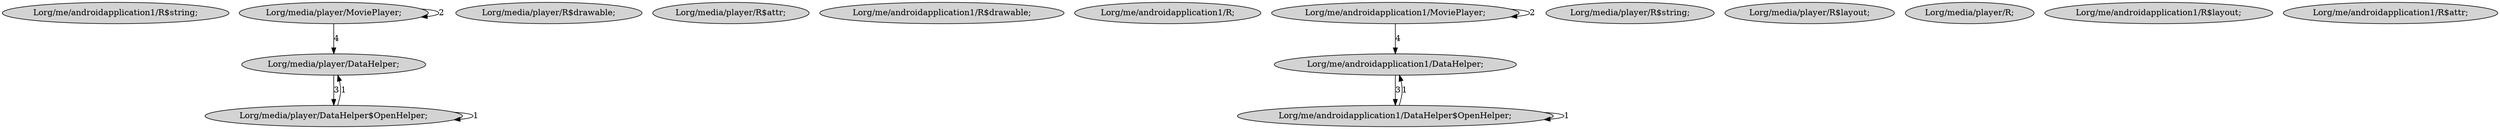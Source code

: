 digraph G {
	edge [style=solid,
		weight=0
	];
	"Lorg/me/androidapplication1/R$string;"	 [style=filled];
	"Lorg/media/player/MoviePlayer;"	 [style=filled];
	"Lorg/media/player/MoviePlayer;" -> "Lorg/media/player/MoviePlayer;"	 [label=2,
		weight=2];
	"Lorg/media/player/DataHelper;"	 [style=filled];
	"Lorg/media/player/MoviePlayer;" -> "Lorg/media/player/DataHelper;"	 [label=4,
		weight=4];
	"Lorg/media/player/R$drawable;"	 [style=filled];
	"Lorg/media/player/R$attr;"	 [style=filled];
	"Lorg/me/androidapplication1/R$drawable;"	 [style=filled];
	"Lorg/me/androidapplication1/R;"	 [style=filled];
	"Lorg/me/androidapplication1/DataHelper;"	 [style=filled];
	"Lorg/me/androidapplication1/DataHelper$OpenHelper;"	 [style=filled];
	"Lorg/me/androidapplication1/DataHelper;" -> "Lorg/me/androidapplication1/DataHelper$OpenHelper;"	 [label=3,
		weight=3];
	"Lorg/media/player/R$string;"	 [style=filled];
	"Lorg/media/player/R$layout;"	 [style=filled];
	"Lorg/media/player/R;"	 [style=filled];
	"Lorg/me/androidapplication1/R$layout;"	 [style=filled];
	"Lorg/media/player/DataHelper$OpenHelper;"	 [style=filled];
	"Lorg/media/player/DataHelper$OpenHelper;" -> "Lorg/media/player/DataHelper$OpenHelper;"	 [label=1,
		weight=1];
	"Lorg/media/player/DataHelper$OpenHelper;" -> "Lorg/media/player/DataHelper;"	 [label=1,
		weight=1];
	"Lorg/media/player/DataHelper;" -> "Lorg/media/player/DataHelper$OpenHelper;"	 [label=3,
		weight=3];
	"Lorg/me/androidapplication1/DataHelper$OpenHelper;" -> "Lorg/me/androidapplication1/DataHelper;"	 [label=1,
		weight=1];
	"Lorg/me/androidapplication1/DataHelper$OpenHelper;" -> "Lorg/me/androidapplication1/DataHelper$OpenHelper;"	 [label=1,
		weight=1];
	"Lorg/me/androidapplication1/MoviePlayer;"	 [style=filled];
	"Lorg/me/androidapplication1/MoviePlayer;" -> "Lorg/me/androidapplication1/DataHelper;"	 [label=4,
		weight=4];
	"Lorg/me/androidapplication1/MoviePlayer;" -> "Lorg/me/androidapplication1/MoviePlayer;"	 [label=2,
		weight=2];
	"Lorg/me/androidapplication1/R$attr;"	 [style=filled];
}
